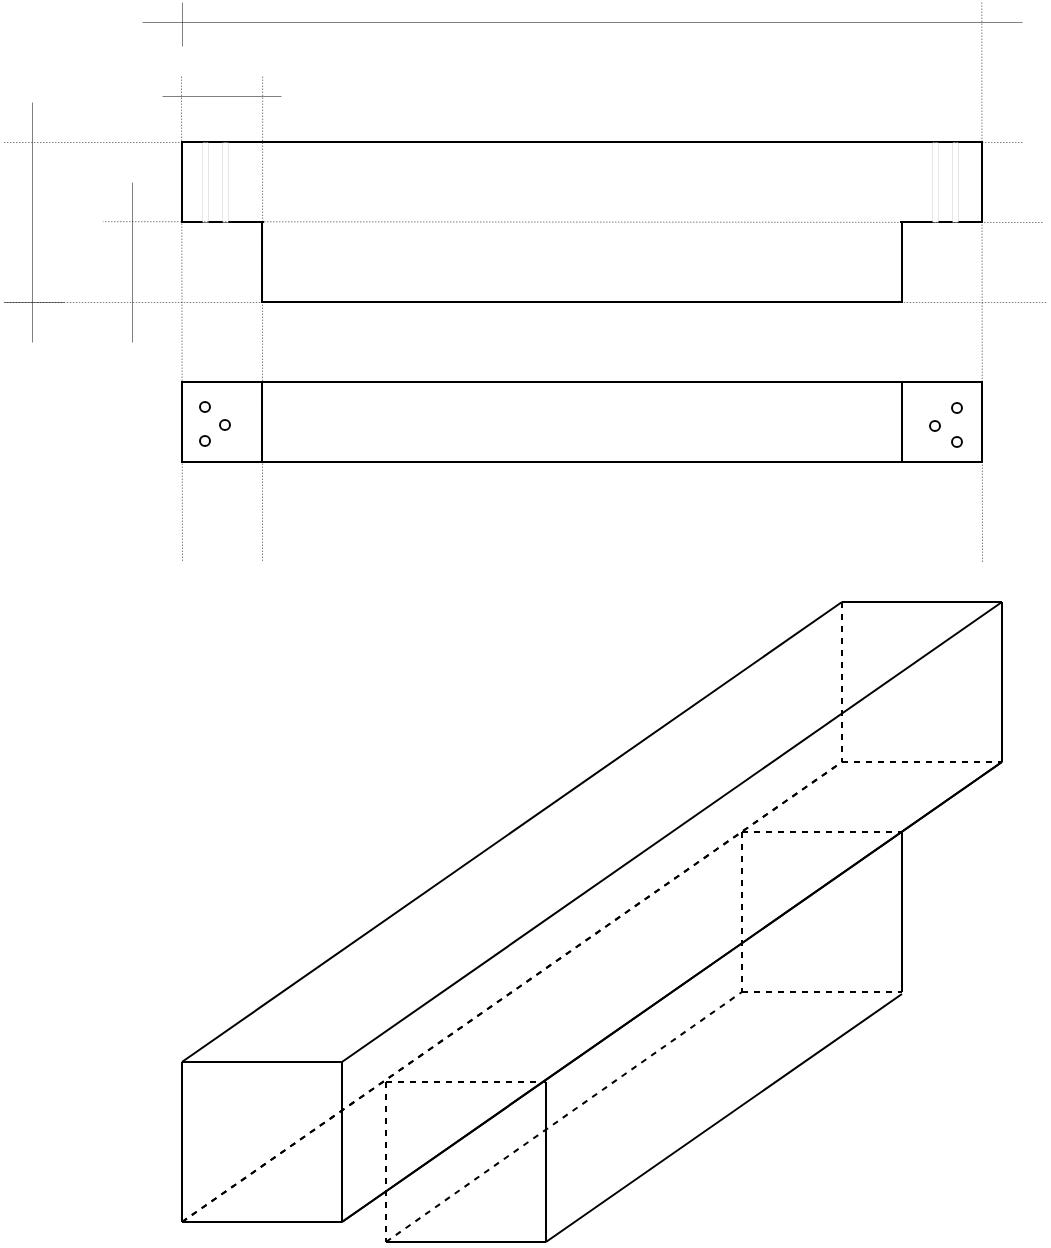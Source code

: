 <mxfile version="26.0.11">
  <diagram name="Page-1" id="PGLVXAiq9R_V7fNon7wM">
    <mxGraphModel dx="1203" dy="1371" grid="1" gridSize="10" guides="1" tooltips="1" connect="1" arrows="1" fold="1" page="1" pageScale="1" pageWidth="850" pageHeight="1100" math="0" shadow="0">
      <root>
        <mxCell id="0" />
        <mxCell id="1" parent="0" />
        <mxCell id="dDl5YL72DU-pMeRoa_QV-18" value="" style="rounded=0;whiteSpace=wrap;html=1;" vertex="1" parent="1">
          <mxGeometry x="290" y="180" width="400" height="40" as="geometry" />
        </mxCell>
        <mxCell id="dDl5YL72DU-pMeRoa_QV-19" value="" style="rounded=0;whiteSpace=wrap;html=1;" vertex="1" parent="1">
          <mxGeometry x="330" y="220" width="320" height="40" as="geometry" />
        </mxCell>
        <mxCell id="dDl5YL72DU-pMeRoa_QV-20" value="" style="rounded=0;whiteSpace=wrap;html=1;dashed=1;strokeWidth=0;" vertex="1" parent="1">
          <mxGeometry x="300" y="180" width="3" height="40" as="geometry" />
        </mxCell>
        <mxCell id="dDl5YL72DU-pMeRoa_QV-21" value="" style="rounded=0;whiteSpace=wrap;html=1;dashed=1;strokeWidth=0;" vertex="1" parent="1">
          <mxGeometry x="310" y="180" width="3" height="40" as="geometry" />
        </mxCell>
        <mxCell id="dDl5YL72DU-pMeRoa_QV-22" value="" style="rounded=0;whiteSpace=wrap;html=1;dashed=1;strokeWidth=0;" vertex="1" parent="1">
          <mxGeometry x="665" y="180" width="3" height="40" as="geometry" />
        </mxCell>
        <mxCell id="dDl5YL72DU-pMeRoa_QV-23" value="" style="rounded=0;whiteSpace=wrap;html=1;dashed=1;strokeWidth=0;" vertex="1" parent="1">
          <mxGeometry x="675" y="180" width="3" height="40" as="geometry" />
        </mxCell>
        <mxCell id="dDl5YL72DU-pMeRoa_QV-24" value="" style="rounded=0;whiteSpace=wrap;html=1;" vertex="1" parent="1">
          <mxGeometry x="290" y="300" width="400" height="40" as="geometry" />
        </mxCell>
        <mxCell id="dDl5YL72DU-pMeRoa_QV-25" value="" style="rounded=0;whiteSpace=wrap;html=1;" vertex="1" parent="1">
          <mxGeometry x="330" y="300" width="320" height="40" as="geometry" />
        </mxCell>
        <mxCell id="dDl5YL72DU-pMeRoa_QV-30" value="" style="ellipse;whiteSpace=wrap;html=1;aspect=fixed;" vertex="1" parent="1">
          <mxGeometry x="299" y="310" width="5" height="5" as="geometry" />
        </mxCell>
        <mxCell id="dDl5YL72DU-pMeRoa_QV-31" value="" style="ellipse;whiteSpace=wrap;html=1;aspect=fixed;" vertex="1" parent="1">
          <mxGeometry x="309" y="319" width="5" height="5" as="geometry" />
        </mxCell>
        <mxCell id="dDl5YL72DU-pMeRoa_QV-32" value="" style="ellipse;whiteSpace=wrap;html=1;aspect=fixed;" vertex="1" parent="1">
          <mxGeometry x="299" y="327" width="5" height="5" as="geometry" />
        </mxCell>
        <mxCell id="dDl5YL72DU-pMeRoa_QV-33" value="" style="ellipse;whiteSpace=wrap;html=1;aspect=fixed;" vertex="1" parent="1">
          <mxGeometry x="675" y="310.5" width="5" height="5" as="geometry" />
        </mxCell>
        <mxCell id="dDl5YL72DU-pMeRoa_QV-34" value="" style="ellipse;whiteSpace=wrap;html=1;aspect=fixed;" vertex="1" parent="1">
          <mxGeometry x="664" y="319.5" width="5" height="5" as="geometry" />
        </mxCell>
        <mxCell id="dDl5YL72DU-pMeRoa_QV-35" value="" style="ellipse;whiteSpace=wrap;html=1;aspect=fixed;" vertex="1" parent="1">
          <mxGeometry x="675" y="327.5" width="5" height="5" as="geometry" />
        </mxCell>
        <mxCell id="dDl5YL72DU-pMeRoa_QV-61" value="" style="rounded=0;whiteSpace=wrap;html=1;fillColor=default;strokeColor=none;" vertex="1" parent="1">
          <mxGeometry x="331" y="200" width="318" height="40" as="geometry" />
        </mxCell>
        <mxCell id="dDl5YL72DU-pMeRoa_QV-62" value="" style="group" vertex="1" connectable="0" parent="1">
          <mxGeometry x="290" y="410" width="410.0" height="320" as="geometry" />
        </mxCell>
        <mxCell id="dDl5YL72DU-pMeRoa_QV-5" value="" style="endArrow=none;html=1;rounded=0;" edge="1" parent="dDl5YL72DU-pMeRoa_QV-62">
          <mxGeometry width="50" height="50" relative="1" as="geometry">
            <mxPoint y="310" as="sourcePoint" />
            <mxPoint x="80" y="310" as="targetPoint" />
          </mxGeometry>
        </mxCell>
        <mxCell id="dDl5YL72DU-pMeRoa_QV-6" value="" style="endArrow=none;html=1;rounded=0;" edge="1" parent="dDl5YL72DU-pMeRoa_QV-62">
          <mxGeometry width="50" height="50" relative="1" as="geometry">
            <mxPoint y="230" as="sourcePoint" />
            <mxPoint y="310" as="targetPoint" />
          </mxGeometry>
        </mxCell>
        <mxCell id="dDl5YL72DU-pMeRoa_QV-7" value="" style="endArrow=none;html=1;rounded=0;" edge="1" parent="dDl5YL72DU-pMeRoa_QV-62">
          <mxGeometry width="50" height="50" relative="1" as="geometry">
            <mxPoint x="80" y="230" as="sourcePoint" />
            <mxPoint x="80" y="310" as="targetPoint" />
          </mxGeometry>
        </mxCell>
        <mxCell id="dDl5YL72DU-pMeRoa_QV-10" value="" style="endArrow=none;html=1;rounded=0;" edge="1" parent="dDl5YL72DU-pMeRoa_QV-62">
          <mxGeometry width="50" height="50" relative="1" as="geometry">
            <mxPoint x="80" y="310" as="sourcePoint" />
            <mxPoint x="410.0" y="80" as="targetPoint" />
          </mxGeometry>
        </mxCell>
        <mxCell id="dDl5YL72DU-pMeRoa_QV-40" value="" style="endArrow=none;html=1;rounded=0;dashed=1;" edge="1" parent="dDl5YL72DU-pMeRoa_QV-62">
          <mxGeometry width="50" height="50" relative="1" as="geometry">
            <mxPoint x="330" y="80" as="sourcePoint" />
            <mxPoint x="410.0" y="80" as="targetPoint" />
          </mxGeometry>
        </mxCell>
        <mxCell id="dDl5YL72DU-pMeRoa_QV-41" value="" style="endArrow=none;html=1;rounded=0;" edge="1" parent="dDl5YL72DU-pMeRoa_QV-62">
          <mxGeometry width="50" height="50" relative="1" as="geometry">
            <mxPoint x="410.0" as="sourcePoint" />
            <mxPoint x="410.0" y="80" as="targetPoint" />
          </mxGeometry>
        </mxCell>
        <mxCell id="dDl5YL72DU-pMeRoa_QV-42" value="" style="endArrow=none;html=1;rounded=0;dashed=1;" edge="1" parent="dDl5YL72DU-pMeRoa_QV-62">
          <mxGeometry width="50" height="50" relative="1" as="geometry">
            <mxPoint x="330" as="sourcePoint" />
            <mxPoint x="330" y="80" as="targetPoint" />
          </mxGeometry>
        </mxCell>
        <mxCell id="dDl5YL72DU-pMeRoa_QV-45" value="" style="endArrow=none;html=1;rounded=0;dashed=1;" edge="1" parent="dDl5YL72DU-pMeRoa_QV-62">
          <mxGeometry width="50" height="50" relative="1" as="geometry">
            <mxPoint y="310" as="sourcePoint" />
            <mxPoint x="330" y="80" as="targetPoint" />
          </mxGeometry>
        </mxCell>
        <mxCell id="dDl5YL72DU-pMeRoa_QV-46" value="" style="endArrow=none;html=1;rounded=0;dashed=1;" edge="1" parent="dDl5YL72DU-pMeRoa_QV-62">
          <mxGeometry width="50" height="50" relative="1" as="geometry">
            <mxPoint x="102" y="240" as="sourcePoint" />
            <mxPoint x="182" y="240" as="targetPoint" />
          </mxGeometry>
        </mxCell>
        <mxCell id="dDl5YL72DU-pMeRoa_QV-47" value="" style="endArrow=none;html=1;rounded=0;" edge="1" parent="dDl5YL72DU-pMeRoa_QV-62">
          <mxGeometry width="50" height="50" relative="1" as="geometry">
            <mxPoint x="102" y="320" as="sourcePoint" />
            <mxPoint x="182" y="320" as="targetPoint" />
          </mxGeometry>
        </mxCell>
        <mxCell id="dDl5YL72DU-pMeRoa_QV-48" value="" style="endArrow=none;html=1;rounded=0;dashed=1;" edge="1" parent="dDl5YL72DU-pMeRoa_QV-62">
          <mxGeometry width="50" height="50" relative="1" as="geometry">
            <mxPoint x="102" y="240" as="sourcePoint" />
            <mxPoint x="102" y="320" as="targetPoint" />
          </mxGeometry>
        </mxCell>
        <mxCell id="dDl5YL72DU-pMeRoa_QV-49" value="" style="endArrow=none;html=1;rounded=0;" edge="1" parent="dDl5YL72DU-pMeRoa_QV-62">
          <mxGeometry width="50" height="50" relative="1" as="geometry">
            <mxPoint x="182" y="240" as="sourcePoint" />
            <mxPoint x="182" y="320" as="targetPoint" />
          </mxGeometry>
        </mxCell>
        <mxCell id="dDl5YL72DU-pMeRoa_QV-50" value="" style="endArrow=none;html=1;rounded=0;" edge="1" parent="dDl5YL72DU-pMeRoa_QV-62">
          <mxGeometry width="50" height="50" relative="1" as="geometry">
            <mxPoint x="182" y="320" as="sourcePoint" />
            <mxPoint x="360.0" y="196" as="targetPoint" />
          </mxGeometry>
        </mxCell>
        <mxCell id="dDl5YL72DU-pMeRoa_QV-51" value="" style="endArrow=none;html=1;rounded=0;dashed=1;" edge="1" parent="dDl5YL72DU-pMeRoa_QV-62">
          <mxGeometry width="50" height="50" relative="1" as="geometry">
            <mxPoint x="280" y="115" as="sourcePoint" />
            <mxPoint x="360.0" y="115" as="targetPoint" />
          </mxGeometry>
        </mxCell>
        <mxCell id="dDl5YL72DU-pMeRoa_QV-52" value="" style="endArrow=none;html=1;rounded=0;dashed=1;" edge="1" parent="dDl5YL72DU-pMeRoa_QV-62">
          <mxGeometry width="50" height="50" relative="1" as="geometry">
            <mxPoint x="280" y="195" as="sourcePoint" />
            <mxPoint x="360.0" y="195" as="targetPoint" />
          </mxGeometry>
        </mxCell>
        <mxCell id="dDl5YL72DU-pMeRoa_QV-53" value="" style="endArrow=none;html=1;rounded=0;" edge="1" parent="dDl5YL72DU-pMeRoa_QV-62">
          <mxGeometry width="50" height="50" relative="1" as="geometry">
            <mxPoint x="360.0" y="115" as="sourcePoint" />
            <mxPoint x="360.0" y="195" as="targetPoint" />
          </mxGeometry>
        </mxCell>
        <mxCell id="dDl5YL72DU-pMeRoa_QV-54" value="" style="endArrow=none;html=1;rounded=0;dashed=1;" edge="1" parent="dDl5YL72DU-pMeRoa_QV-62">
          <mxGeometry width="50" height="50" relative="1" as="geometry">
            <mxPoint x="280" y="115" as="sourcePoint" />
            <mxPoint x="280" y="195" as="targetPoint" />
          </mxGeometry>
        </mxCell>
        <mxCell id="dDl5YL72DU-pMeRoa_QV-55" value="" style="endArrow=none;html=1;rounded=0;" edge="1" parent="dDl5YL72DU-pMeRoa_QV-62">
          <mxGeometry width="50" height="50" relative="1" as="geometry">
            <mxPoint x="80" y="310" as="sourcePoint" />
            <mxPoint x="410.0" y="80" as="targetPoint" />
          </mxGeometry>
        </mxCell>
        <mxCell id="dDl5YL72DU-pMeRoa_QV-56" value="" style="endArrow=none;html=1;rounded=0;dashed=1;" edge="1" parent="dDl5YL72DU-pMeRoa_QV-62">
          <mxGeometry width="50" height="50" relative="1" as="geometry">
            <mxPoint y="310" as="sourcePoint" />
            <mxPoint x="330" y="80" as="targetPoint" />
          </mxGeometry>
        </mxCell>
        <mxCell id="dDl5YL72DU-pMeRoa_QV-57" value="" style="endArrow=none;html=1;rounded=0;dashed=1;" edge="1" parent="dDl5YL72DU-pMeRoa_QV-62">
          <mxGeometry width="50" height="50" relative="1" as="geometry">
            <mxPoint x="102" y="320" as="sourcePoint" />
            <mxPoint x="280" y="195" as="targetPoint" />
          </mxGeometry>
        </mxCell>
        <mxCell id="dDl5YL72DU-pMeRoa_QV-59" value="" style="group;fillColor=none;gradientColor=default;gradientDirection=north;" vertex="1" connectable="0" parent="dDl5YL72DU-pMeRoa_QV-62">
          <mxGeometry width="410.0" height="230" as="geometry" />
        </mxCell>
        <mxCell id="dDl5YL72DU-pMeRoa_QV-4" value="" style="endArrow=none;html=1;rounded=0;" edge="1" parent="dDl5YL72DU-pMeRoa_QV-59">
          <mxGeometry width="50" height="50" relative="1" as="geometry">
            <mxPoint y="230" as="sourcePoint" />
            <mxPoint x="80" y="230" as="targetPoint" />
          </mxGeometry>
        </mxCell>
        <mxCell id="dDl5YL72DU-pMeRoa_QV-11" value="" style="endArrow=none;html=1;rounded=0;" edge="1" parent="dDl5YL72DU-pMeRoa_QV-59">
          <mxGeometry width="50" height="50" relative="1" as="geometry">
            <mxPoint x="330" as="sourcePoint" />
            <mxPoint x="410.0" as="targetPoint" />
          </mxGeometry>
        </mxCell>
        <mxCell id="dDl5YL72DU-pMeRoa_QV-43" value="" style="endArrow=none;html=1;rounded=0;" edge="1" parent="dDl5YL72DU-pMeRoa_QV-59">
          <mxGeometry width="50" height="50" relative="1" as="geometry">
            <mxPoint x="80" y="230" as="sourcePoint" />
            <mxPoint x="410.0" as="targetPoint" />
          </mxGeometry>
        </mxCell>
        <mxCell id="dDl5YL72DU-pMeRoa_QV-44" value="" style="endArrow=none;html=1;rounded=0;" edge="1" parent="dDl5YL72DU-pMeRoa_QV-59">
          <mxGeometry width="50" height="50" relative="1" as="geometry">
            <mxPoint y="230" as="sourcePoint" />
            <mxPoint x="330" as="targetPoint" />
          </mxGeometry>
        </mxCell>
        <mxCell id="dDl5YL72DU-pMeRoa_QV-63" value="" style="endArrow=none;html=1;rounded=0;strokeWidth=0.25;" edge="1" parent="1">
          <mxGeometry width="50" height="50" relative="1" as="geometry">
            <mxPoint x="270" y="120" as="sourcePoint" />
            <mxPoint x="710" y="120" as="targetPoint" />
          </mxGeometry>
        </mxCell>
        <mxCell id="dDl5YL72DU-pMeRoa_QV-65" value="" style="endArrow=none;html=1;rounded=0;strokeWidth=0.25;" edge="1" parent="1">
          <mxGeometry width="50" height="50" relative="1" as="geometry">
            <mxPoint x="290" y="110" as="sourcePoint" />
            <mxPoint x="290" y="132" as="targetPoint" />
          </mxGeometry>
        </mxCell>
        <mxCell id="dDl5YL72DU-pMeRoa_QV-66" value="" style="endArrow=none;html=1;rounded=0;strokeWidth=0.25;dashed=1;" edge="1" parent="1">
          <mxGeometry width="50" height="50" relative="1" as="geometry">
            <mxPoint x="689.64" y="110" as="sourcePoint" />
            <mxPoint x="690" y="390" as="targetPoint" />
          </mxGeometry>
        </mxCell>
        <mxCell id="dDl5YL72DU-pMeRoa_QV-68" value="" style="endArrow=none;html=1;rounded=0;strokeWidth=0.25;" edge="1" parent="1">
          <mxGeometry width="50" height="50" relative="1" as="geometry">
            <mxPoint x="215" y="280" as="sourcePoint" />
            <mxPoint x="215" y="160" as="targetPoint" />
          </mxGeometry>
        </mxCell>
        <mxCell id="dDl5YL72DU-pMeRoa_QV-70" value="" style="endArrow=none;html=1;rounded=0;strokeWidth=0.25;dashed=1;" edge="1" parent="1">
          <mxGeometry width="50" height="50" relative="1" as="geometry">
            <mxPoint x="710" y="180" as="sourcePoint" />
            <mxPoint x="200" y="180" as="targetPoint" />
          </mxGeometry>
        </mxCell>
        <mxCell id="dDl5YL72DU-pMeRoa_QV-71" value="" style="endArrow=none;html=1;rounded=0;strokeWidth=0.25;" edge="1" parent="1">
          <mxGeometry width="50" height="50" relative="1" as="geometry">
            <mxPoint x="231" y="260" as="sourcePoint" />
            <mxPoint x="201" y="260" as="targetPoint" />
          </mxGeometry>
        </mxCell>
        <mxCell id="dDl5YL72DU-pMeRoa_QV-73" value="" style="endArrow=none;html=1;rounded=0;strokeWidth=0.25;" edge="1" parent="1">
          <mxGeometry width="50" height="50" relative="1" as="geometry">
            <mxPoint x="265" y="280" as="sourcePoint" />
            <mxPoint x="265" y="200" as="targetPoint" />
          </mxGeometry>
        </mxCell>
        <mxCell id="dDl5YL72DU-pMeRoa_QV-75" value="" style="endArrow=none;html=1;rounded=0;strokeWidth=0.25;dashed=1;" edge="1" parent="1">
          <mxGeometry width="50" height="50" relative="1" as="geometry">
            <mxPoint x="720" y="220" as="sourcePoint" />
            <mxPoint x="250.17" y="219.57" as="targetPoint" />
          </mxGeometry>
        </mxCell>
        <mxCell id="dDl5YL72DU-pMeRoa_QV-76" value="" style="endArrow=none;html=1;rounded=0;strokeWidth=0.25;dashed=1;" edge="1" parent="1">
          <mxGeometry width="50" height="50" relative="1" as="geometry">
            <mxPoint x="721.905" y="260" as="sourcePoint" />
            <mxPoint x="200" y="260" as="targetPoint" />
          </mxGeometry>
        </mxCell>
        <mxCell id="dDl5YL72DU-pMeRoa_QV-77" value="" style="endArrow=none;html=1;rounded=0;strokeWidth=0.25;" edge="1" parent="1">
          <mxGeometry width="50" height="50" relative="1" as="geometry">
            <mxPoint x="280" y="157" as="sourcePoint" />
            <mxPoint x="339.5" y="157" as="targetPoint" />
          </mxGeometry>
        </mxCell>
        <mxCell id="dDl5YL72DU-pMeRoa_QV-79" value="" style="endArrow=none;html=1;rounded=0;strokeWidth=0.25;dashed=1;" edge="1" parent="1">
          <mxGeometry width="50" height="50" relative="1" as="geometry">
            <mxPoint x="289.5" y="147" as="sourcePoint" />
            <mxPoint x="290" y="390" as="targetPoint" />
          </mxGeometry>
        </mxCell>
        <mxCell id="dDl5YL72DU-pMeRoa_QV-80" value="" style="endArrow=none;html=1;rounded=0;strokeWidth=0.25;dashed=1;" edge="1" parent="1">
          <mxGeometry width="50" height="50" relative="1" as="geometry">
            <mxPoint x="330.07" y="147" as="sourcePoint" />
            <mxPoint x="330" y="390" as="targetPoint" />
          </mxGeometry>
        </mxCell>
      </root>
    </mxGraphModel>
  </diagram>
</mxfile>
